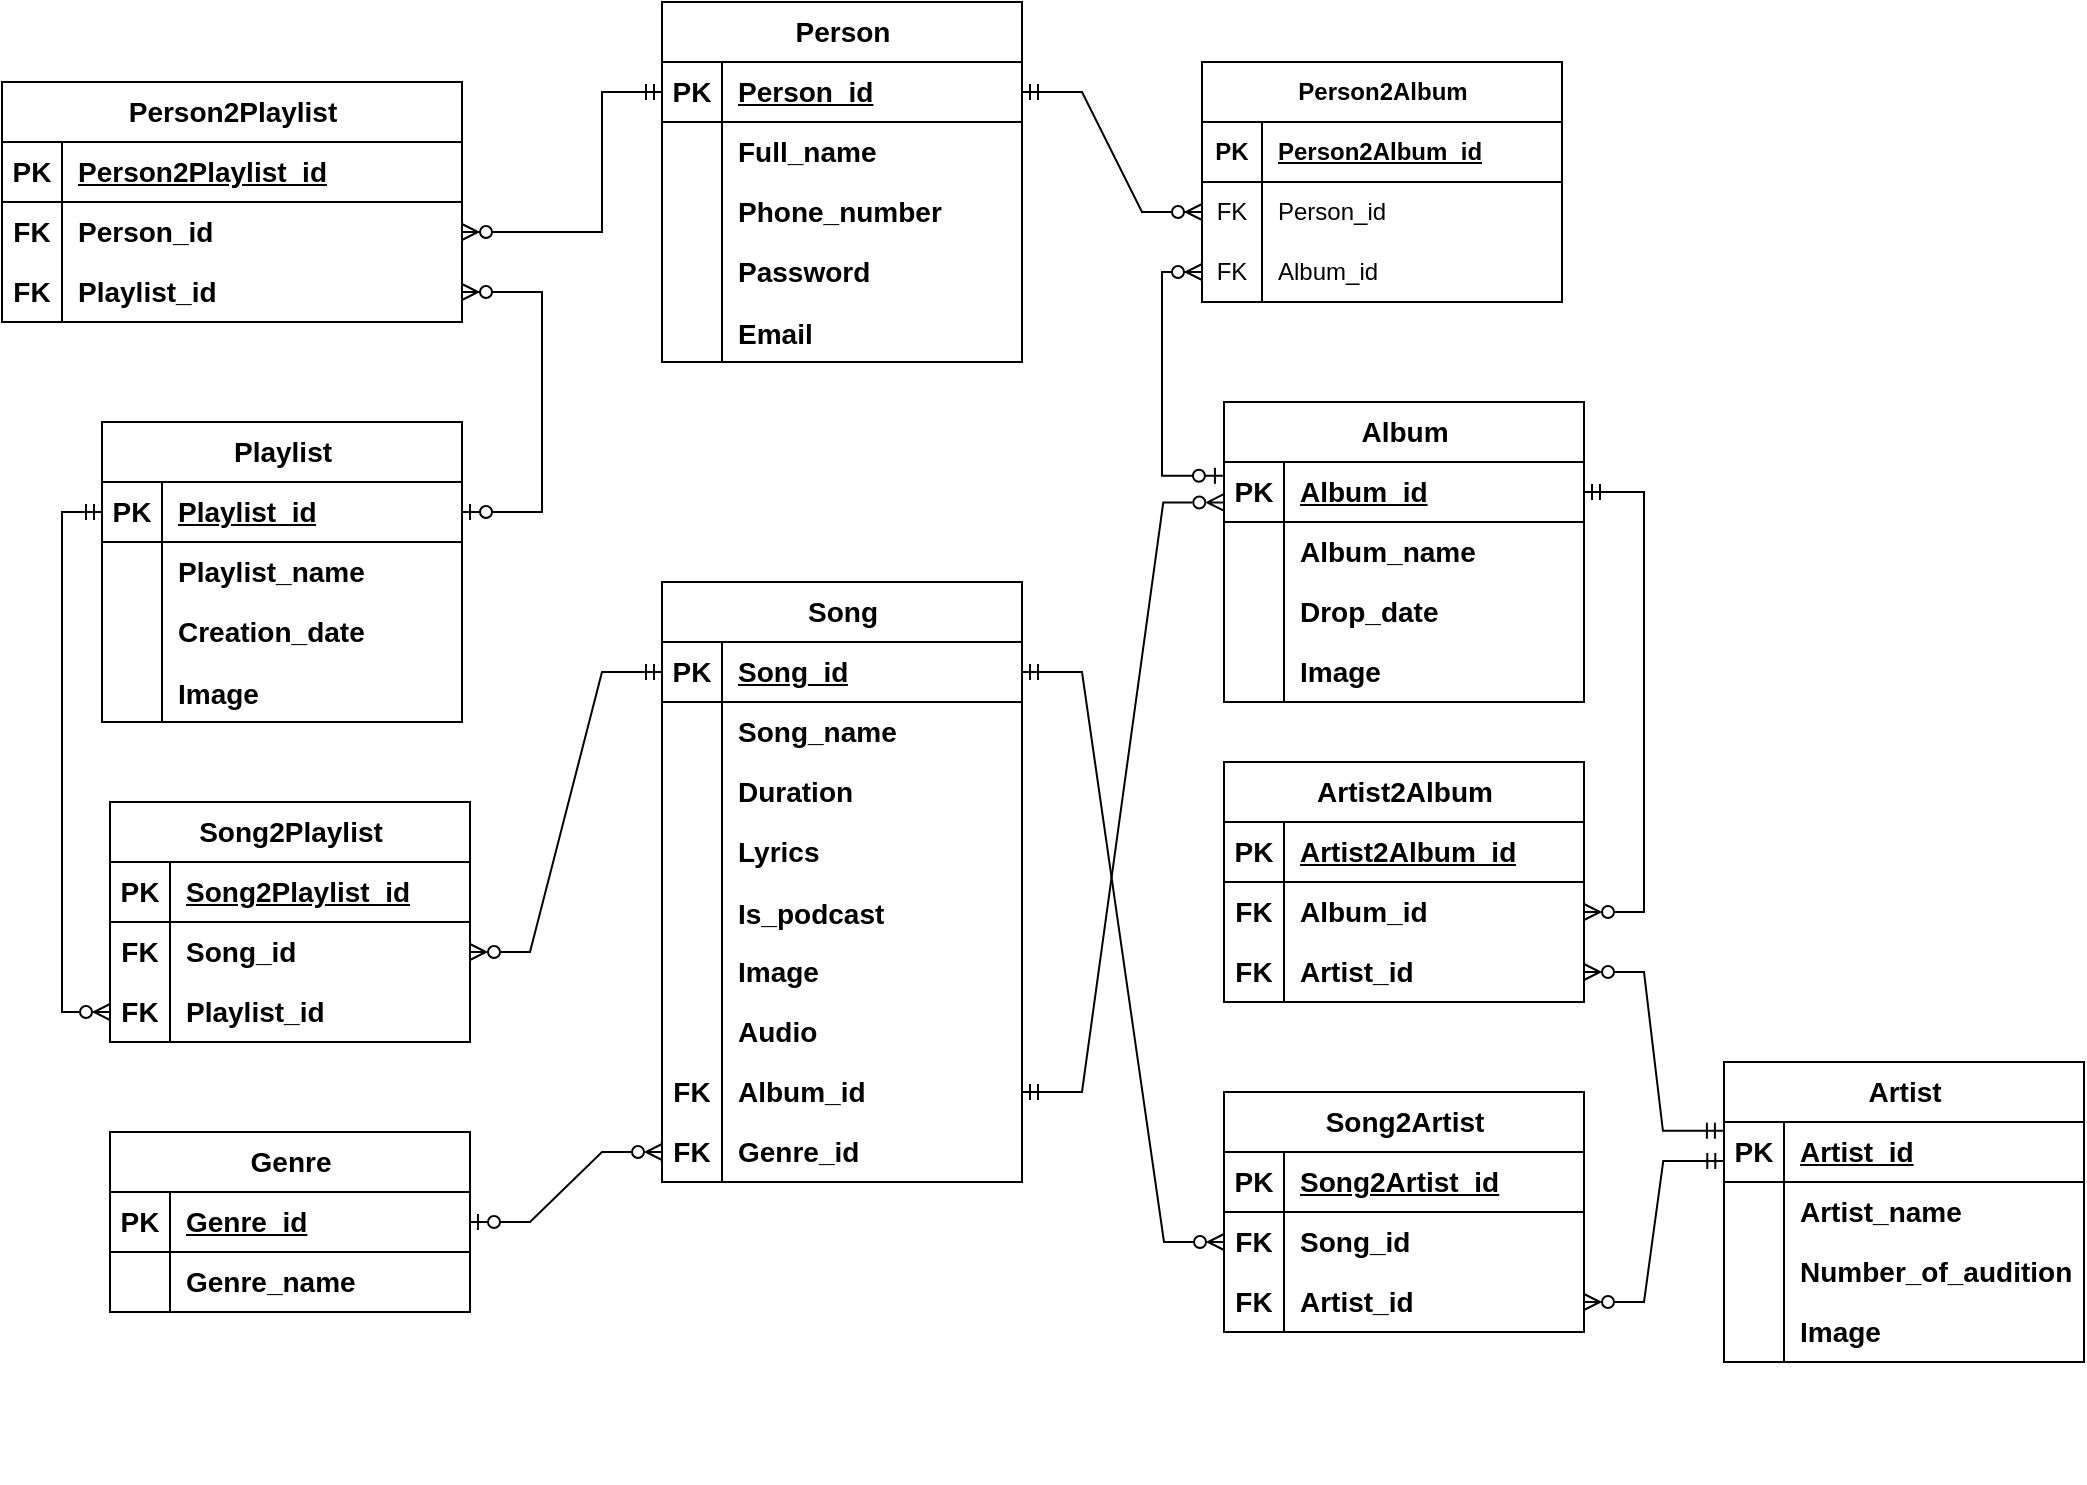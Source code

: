 <mxfile version="22.0.4" type="github">
  <diagram name="Страница — 1" id="e_KvT6w4chp6uprftYfi">
    <mxGraphModel dx="1500" dy="809" grid="1" gridSize="10" guides="1" tooltips="1" connect="1" arrows="1" fold="1" page="1" pageScale="1" pageWidth="827" pageHeight="1169" math="0" shadow="0">
      <root>
        <mxCell id="0" />
        <mxCell id="1" parent="0" />
        <mxCell id="Zy6IpuqPAL4m7B3yqwQK-1" value="Person" style="shape=table;startSize=30;container=1;collapsible=1;childLayout=tableLayout;fixedRows=1;rowLines=0;fontStyle=1;align=center;resizeLast=1;html=1;fontSize=14;" vertex="1" parent="1">
          <mxGeometry x="510" y="20" width="180" height="180" as="geometry" />
        </mxCell>
        <mxCell id="Zy6IpuqPAL4m7B3yqwQK-2" value="" style="shape=tableRow;horizontal=0;startSize=0;swimlaneHead=0;swimlaneBody=0;fillColor=none;collapsible=0;dropTarget=0;points=[[0,0.5],[1,0.5]];portConstraint=eastwest;top=0;left=0;right=0;bottom=1;fontStyle=1;fontSize=14;" vertex="1" parent="Zy6IpuqPAL4m7B3yqwQK-1">
          <mxGeometry y="30" width="180" height="30" as="geometry" />
        </mxCell>
        <mxCell id="Zy6IpuqPAL4m7B3yqwQK-3" value="PK" style="shape=partialRectangle;connectable=0;fillColor=none;top=0;left=0;bottom=0;right=0;fontStyle=1;overflow=hidden;whiteSpace=wrap;html=1;fontSize=14;" vertex="1" parent="Zy6IpuqPAL4m7B3yqwQK-2">
          <mxGeometry width="30" height="30" as="geometry">
            <mxRectangle width="30" height="30" as="alternateBounds" />
          </mxGeometry>
        </mxCell>
        <mxCell id="Zy6IpuqPAL4m7B3yqwQK-4" value="Person_id" style="shape=partialRectangle;connectable=0;fillColor=none;top=0;left=0;bottom=0;right=0;align=left;spacingLeft=6;fontStyle=5;overflow=hidden;whiteSpace=wrap;html=1;fontSize=14;" vertex="1" parent="Zy6IpuqPAL4m7B3yqwQK-2">
          <mxGeometry x="30" width="150" height="30" as="geometry">
            <mxRectangle width="150" height="30" as="alternateBounds" />
          </mxGeometry>
        </mxCell>
        <mxCell id="Zy6IpuqPAL4m7B3yqwQK-5" value="" style="shape=tableRow;horizontal=0;startSize=0;swimlaneHead=0;swimlaneBody=0;fillColor=none;collapsible=0;dropTarget=0;points=[[0,0.5],[1,0.5]];portConstraint=eastwest;top=0;left=0;right=0;bottom=0;fontStyle=1;fontSize=14;" vertex="1" parent="Zy6IpuqPAL4m7B3yqwQK-1">
          <mxGeometry y="60" width="180" height="30" as="geometry" />
        </mxCell>
        <mxCell id="Zy6IpuqPAL4m7B3yqwQK-6" value="" style="shape=partialRectangle;connectable=0;fillColor=none;top=0;left=0;bottom=0;right=0;editable=1;overflow=hidden;whiteSpace=wrap;html=1;fontStyle=1;fontSize=14;" vertex="1" parent="Zy6IpuqPAL4m7B3yqwQK-5">
          <mxGeometry width="30" height="30" as="geometry">
            <mxRectangle width="30" height="30" as="alternateBounds" />
          </mxGeometry>
        </mxCell>
        <mxCell id="Zy6IpuqPAL4m7B3yqwQK-7" value="Full_name" style="shape=partialRectangle;connectable=0;fillColor=none;top=0;left=0;bottom=0;right=0;align=left;spacingLeft=6;overflow=hidden;whiteSpace=wrap;html=1;fontStyle=1;fontSize=14;" vertex="1" parent="Zy6IpuqPAL4m7B3yqwQK-5">
          <mxGeometry x="30" width="150" height="30" as="geometry">
            <mxRectangle width="150" height="30" as="alternateBounds" />
          </mxGeometry>
        </mxCell>
        <mxCell id="Zy6IpuqPAL4m7B3yqwQK-8" value="" style="shape=tableRow;horizontal=0;startSize=0;swimlaneHead=0;swimlaneBody=0;fillColor=none;collapsible=0;dropTarget=0;points=[[0,0.5],[1,0.5]];portConstraint=eastwest;top=0;left=0;right=0;bottom=0;fontStyle=1;fontSize=14;" vertex="1" parent="Zy6IpuqPAL4m7B3yqwQK-1">
          <mxGeometry y="90" width="180" height="30" as="geometry" />
        </mxCell>
        <mxCell id="Zy6IpuqPAL4m7B3yqwQK-9" value="" style="shape=partialRectangle;connectable=0;fillColor=none;top=0;left=0;bottom=0;right=0;editable=1;overflow=hidden;whiteSpace=wrap;html=1;fontStyle=1;fontSize=14;" vertex="1" parent="Zy6IpuqPAL4m7B3yqwQK-8">
          <mxGeometry width="30" height="30" as="geometry">
            <mxRectangle width="30" height="30" as="alternateBounds" />
          </mxGeometry>
        </mxCell>
        <mxCell id="Zy6IpuqPAL4m7B3yqwQK-10" value="Phone_number" style="shape=partialRectangle;connectable=0;fillColor=none;top=0;left=0;bottom=0;right=0;align=left;spacingLeft=6;overflow=hidden;whiteSpace=wrap;html=1;fontStyle=1;fontSize=14;" vertex="1" parent="Zy6IpuqPAL4m7B3yqwQK-8">
          <mxGeometry x="30" width="150" height="30" as="geometry">
            <mxRectangle width="150" height="30" as="alternateBounds" />
          </mxGeometry>
        </mxCell>
        <mxCell id="Zy6IpuqPAL4m7B3yqwQK-11" value="" style="shape=tableRow;horizontal=0;startSize=0;swimlaneHead=0;swimlaneBody=0;fillColor=none;collapsible=0;dropTarget=0;points=[[0,0.5],[1,0.5]];portConstraint=eastwest;top=0;left=0;right=0;bottom=0;fontStyle=1;fontSize=14;" vertex="1" parent="Zy6IpuqPAL4m7B3yqwQK-1">
          <mxGeometry y="120" width="180" height="30" as="geometry" />
        </mxCell>
        <mxCell id="Zy6IpuqPAL4m7B3yqwQK-12" value="" style="shape=partialRectangle;connectable=0;fillColor=none;top=0;left=0;bottom=0;right=0;editable=1;overflow=hidden;whiteSpace=wrap;html=1;fontStyle=1;fontSize=14;" vertex="1" parent="Zy6IpuqPAL4m7B3yqwQK-11">
          <mxGeometry width="30" height="30" as="geometry">
            <mxRectangle width="30" height="30" as="alternateBounds" />
          </mxGeometry>
        </mxCell>
        <mxCell id="Zy6IpuqPAL4m7B3yqwQK-13" value="Password" style="shape=partialRectangle;connectable=0;fillColor=none;top=0;left=0;bottom=0;right=0;align=left;spacingLeft=6;overflow=hidden;whiteSpace=wrap;html=1;fontStyle=1;fontSize=14;" vertex="1" parent="Zy6IpuqPAL4m7B3yqwQK-11">
          <mxGeometry x="30" width="150" height="30" as="geometry">
            <mxRectangle width="150" height="30" as="alternateBounds" />
          </mxGeometry>
        </mxCell>
        <mxCell id="Zy6IpuqPAL4m7B3yqwQK-15" value="" style="shape=tableRow;horizontal=0;startSize=0;swimlaneHead=0;swimlaneBody=0;fillColor=none;collapsible=0;dropTarget=0;points=[[0,0.5],[1,0.5]];portConstraint=eastwest;top=0;left=0;right=0;bottom=0;fontStyle=1;fontSize=14;" vertex="1" parent="Zy6IpuqPAL4m7B3yqwQK-1">
          <mxGeometry y="150" width="180" height="30" as="geometry" />
        </mxCell>
        <mxCell id="Zy6IpuqPAL4m7B3yqwQK-16" value="" style="shape=partialRectangle;connectable=0;fillColor=none;top=0;left=0;bottom=0;right=0;editable=1;overflow=hidden;fontStyle=1;fontSize=14;" vertex="1" parent="Zy6IpuqPAL4m7B3yqwQK-15">
          <mxGeometry width="30" height="30" as="geometry">
            <mxRectangle width="30" height="30" as="alternateBounds" />
          </mxGeometry>
        </mxCell>
        <mxCell id="Zy6IpuqPAL4m7B3yqwQK-17" value="Email" style="shape=partialRectangle;connectable=0;fillColor=none;top=0;left=0;bottom=0;right=0;align=left;spacingLeft=6;overflow=hidden;fontStyle=1;fontSize=14;" vertex="1" parent="Zy6IpuqPAL4m7B3yqwQK-15">
          <mxGeometry x="30" width="150" height="30" as="geometry">
            <mxRectangle width="150" height="30" as="alternateBounds" />
          </mxGeometry>
        </mxCell>
        <mxCell id="Zy6IpuqPAL4m7B3yqwQK-47" value="Album" style="shape=table;startSize=30;container=1;collapsible=1;childLayout=tableLayout;fixedRows=1;rowLines=0;fontStyle=1;align=center;resizeLast=1;html=1;fontSize=14;" vertex="1" parent="1">
          <mxGeometry x="791" y="220" width="180" height="150" as="geometry" />
        </mxCell>
        <mxCell id="Zy6IpuqPAL4m7B3yqwQK-48" value="" style="shape=tableRow;horizontal=0;startSize=0;swimlaneHead=0;swimlaneBody=0;fillColor=none;collapsible=0;dropTarget=0;points=[[0,0.5],[1,0.5]];portConstraint=eastwest;top=0;left=0;right=0;bottom=1;fontStyle=1;fontSize=14;" vertex="1" parent="Zy6IpuqPAL4m7B3yqwQK-47">
          <mxGeometry y="30" width="180" height="30" as="geometry" />
        </mxCell>
        <mxCell id="Zy6IpuqPAL4m7B3yqwQK-49" value="PK" style="shape=partialRectangle;connectable=0;fillColor=none;top=0;left=0;bottom=0;right=0;fontStyle=1;overflow=hidden;whiteSpace=wrap;html=1;fontSize=14;" vertex="1" parent="Zy6IpuqPAL4m7B3yqwQK-48">
          <mxGeometry width="30" height="30" as="geometry">
            <mxRectangle width="30" height="30" as="alternateBounds" />
          </mxGeometry>
        </mxCell>
        <mxCell id="Zy6IpuqPAL4m7B3yqwQK-50" value="Album_id" style="shape=partialRectangle;connectable=0;fillColor=none;top=0;left=0;bottom=0;right=0;align=left;spacingLeft=6;fontStyle=5;overflow=hidden;whiteSpace=wrap;html=1;fontSize=14;" vertex="1" parent="Zy6IpuqPAL4m7B3yqwQK-48">
          <mxGeometry x="30" width="150" height="30" as="geometry">
            <mxRectangle width="150" height="30" as="alternateBounds" />
          </mxGeometry>
        </mxCell>
        <mxCell id="Zy6IpuqPAL4m7B3yqwQK-51" value="" style="shape=tableRow;horizontal=0;startSize=0;swimlaneHead=0;swimlaneBody=0;fillColor=none;collapsible=0;dropTarget=0;points=[[0,0.5],[1,0.5]];portConstraint=eastwest;top=0;left=0;right=0;bottom=0;fontStyle=1;fontSize=14;" vertex="1" parent="Zy6IpuqPAL4m7B3yqwQK-47">
          <mxGeometry y="60" width="180" height="30" as="geometry" />
        </mxCell>
        <mxCell id="Zy6IpuqPAL4m7B3yqwQK-52" value="" style="shape=partialRectangle;connectable=0;fillColor=none;top=0;left=0;bottom=0;right=0;editable=1;overflow=hidden;whiteSpace=wrap;html=1;fontStyle=1;fontSize=14;" vertex="1" parent="Zy6IpuqPAL4m7B3yqwQK-51">
          <mxGeometry width="30" height="30" as="geometry">
            <mxRectangle width="30" height="30" as="alternateBounds" />
          </mxGeometry>
        </mxCell>
        <mxCell id="Zy6IpuqPAL4m7B3yqwQK-53" value="Album_name" style="shape=partialRectangle;connectable=0;fillColor=none;top=0;left=0;bottom=0;right=0;align=left;spacingLeft=6;overflow=hidden;whiteSpace=wrap;html=1;fontStyle=1;fontSize=14;" vertex="1" parent="Zy6IpuqPAL4m7B3yqwQK-51">
          <mxGeometry x="30" width="150" height="30" as="geometry">
            <mxRectangle width="150" height="30" as="alternateBounds" />
          </mxGeometry>
        </mxCell>
        <mxCell id="Zy6IpuqPAL4m7B3yqwQK-54" value="" style="shape=tableRow;horizontal=0;startSize=0;swimlaneHead=0;swimlaneBody=0;fillColor=none;collapsible=0;dropTarget=0;points=[[0,0.5],[1,0.5]];portConstraint=eastwest;top=0;left=0;right=0;bottom=0;fontStyle=1;fontSize=14;" vertex="1" parent="Zy6IpuqPAL4m7B3yqwQK-47">
          <mxGeometry y="90" width="180" height="30" as="geometry" />
        </mxCell>
        <mxCell id="Zy6IpuqPAL4m7B3yqwQK-55" value="" style="shape=partialRectangle;connectable=0;fillColor=none;top=0;left=0;bottom=0;right=0;editable=1;overflow=hidden;whiteSpace=wrap;html=1;fontStyle=1;fontSize=14;" vertex="1" parent="Zy6IpuqPAL4m7B3yqwQK-54">
          <mxGeometry width="30" height="30" as="geometry">
            <mxRectangle width="30" height="30" as="alternateBounds" />
          </mxGeometry>
        </mxCell>
        <mxCell id="Zy6IpuqPAL4m7B3yqwQK-56" value="Drop_date" style="shape=partialRectangle;connectable=0;fillColor=none;top=0;left=0;bottom=0;right=0;align=left;spacingLeft=6;overflow=hidden;whiteSpace=wrap;html=1;fontStyle=1;fontSize=14;" vertex="1" parent="Zy6IpuqPAL4m7B3yqwQK-54">
          <mxGeometry x="30" width="150" height="30" as="geometry">
            <mxRectangle width="150" height="30" as="alternateBounds" />
          </mxGeometry>
        </mxCell>
        <mxCell id="Zy6IpuqPAL4m7B3yqwQK-196" value="" style="shape=tableRow;horizontal=0;startSize=0;swimlaneHead=0;swimlaneBody=0;fillColor=none;collapsible=0;dropTarget=0;points=[[0,0.5],[1,0.5]];portConstraint=eastwest;top=0;left=0;right=0;bottom=0;fontStyle=1;fontSize=14;" vertex="1" parent="Zy6IpuqPAL4m7B3yqwQK-47">
          <mxGeometry y="120" width="180" height="30" as="geometry" />
        </mxCell>
        <mxCell id="Zy6IpuqPAL4m7B3yqwQK-197" value="" style="shape=partialRectangle;connectable=0;fillColor=none;top=0;left=0;bottom=0;right=0;fontStyle=1;overflow=hidden;whiteSpace=wrap;html=1;fontSize=14;" vertex="1" parent="Zy6IpuqPAL4m7B3yqwQK-196">
          <mxGeometry width="30" height="30" as="geometry">
            <mxRectangle width="30" height="30" as="alternateBounds" />
          </mxGeometry>
        </mxCell>
        <mxCell id="Zy6IpuqPAL4m7B3yqwQK-198" value="Image" style="shape=partialRectangle;connectable=0;fillColor=none;top=0;left=0;bottom=0;right=0;align=left;spacingLeft=6;fontStyle=1;overflow=hidden;whiteSpace=wrap;html=1;fontSize=14;" vertex="1" parent="Zy6IpuqPAL4m7B3yqwQK-196">
          <mxGeometry x="30" width="150" height="30" as="geometry">
            <mxRectangle width="150" height="30" as="alternateBounds" />
          </mxGeometry>
        </mxCell>
        <mxCell id="Zy6IpuqPAL4m7B3yqwQK-68" value="Playlist" style="shape=table;startSize=30;container=1;collapsible=1;childLayout=tableLayout;fixedRows=1;rowLines=0;fontStyle=1;align=center;resizeLast=1;html=1;fontSize=14;" vertex="1" parent="1">
          <mxGeometry x="230" y="230" width="180" height="150" as="geometry" />
        </mxCell>
        <mxCell id="Zy6IpuqPAL4m7B3yqwQK-69" value="" style="shape=tableRow;horizontal=0;startSize=0;swimlaneHead=0;swimlaneBody=0;fillColor=none;collapsible=0;dropTarget=0;points=[[0,0.5],[1,0.5]];portConstraint=eastwest;top=0;left=0;right=0;bottom=1;fontStyle=1;fontSize=14;" vertex="1" parent="Zy6IpuqPAL4m7B3yqwQK-68">
          <mxGeometry y="30" width="180" height="30" as="geometry" />
        </mxCell>
        <mxCell id="Zy6IpuqPAL4m7B3yqwQK-70" value="PK" style="shape=partialRectangle;connectable=0;fillColor=none;top=0;left=0;bottom=0;right=0;fontStyle=1;overflow=hidden;whiteSpace=wrap;html=1;fontSize=14;" vertex="1" parent="Zy6IpuqPAL4m7B3yqwQK-69">
          <mxGeometry width="30" height="30" as="geometry">
            <mxRectangle width="30" height="30" as="alternateBounds" />
          </mxGeometry>
        </mxCell>
        <mxCell id="Zy6IpuqPAL4m7B3yqwQK-71" value="Playlist_id" style="shape=partialRectangle;connectable=0;fillColor=none;top=0;left=0;bottom=0;right=0;align=left;spacingLeft=6;fontStyle=5;overflow=hidden;whiteSpace=wrap;html=1;fontSize=14;" vertex="1" parent="Zy6IpuqPAL4m7B3yqwQK-69">
          <mxGeometry x="30" width="150" height="30" as="geometry">
            <mxRectangle width="150" height="30" as="alternateBounds" />
          </mxGeometry>
        </mxCell>
        <mxCell id="Zy6IpuqPAL4m7B3yqwQK-72" value="" style="shape=tableRow;horizontal=0;startSize=0;swimlaneHead=0;swimlaneBody=0;fillColor=none;collapsible=0;dropTarget=0;points=[[0,0.5],[1,0.5]];portConstraint=eastwest;top=0;left=0;right=0;bottom=0;fontStyle=1;fontSize=14;" vertex="1" parent="Zy6IpuqPAL4m7B3yqwQK-68">
          <mxGeometry y="60" width="180" height="30" as="geometry" />
        </mxCell>
        <mxCell id="Zy6IpuqPAL4m7B3yqwQK-73" value="" style="shape=partialRectangle;connectable=0;fillColor=none;top=0;left=0;bottom=0;right=0;editable=1;overflow=hidden;whiteSpace=wrap;html=1;fontStyle=1;fontSize=14;" vertex="1" parent="Zy6IpuqPAL4m7B3yqwQK-72">
          <mxGeometry width="30" height="30" as="geometry">
            <mxRectangle width="30" height="30" as="alternateBounds" />
          </mxGeometry>
        </mxCell>
        <mxCell id="Zy6IpuqPAL4m7B3yqwQK-74" value="Playlist_name" style="shape=partialRectangle;connectable=0;fillColor=none;top=0;left=0;bottom=0;right=0;align=left;spacingLeft=6;overflow=hidden;whiteSpace=wrap;html=1;fontStyle=1;fontSize=14;" vertex="1" parent="Zy6IpuqPAL4m7B3yqwQK-72">
          <mxGeometry x="30" width="150" height="30" as="geometry">
            <mxRectangle width="150" height="30" as="alternateBounds" />
          </mxGeometry>
        </mxCell>
        <mxCell id="Zy6IpuqPAL4m7B3yqwQK-75" value="" style="shape=tableRow;horizontal=0;startSize=0;swimlaneHead=0;swimlaneBody=0;fillColor=none;collapsible=0;dropTarget=0;points=[[0,0.5],[1,0.5]];portConstraint=eastwest;top=0;left=0;right=0;bottom=0;fontStyle=1;fontSize=14;" vertex="1" parent="Zy6IpuqPAL4m7B3yqwQK-68">
          <mxGeometry y="90" width="180" height="30" as="geometry" />
        </mxCell>
        <mxCell id="Zy6IpuqPAL4m7B3yqwQK-76" value="" style="shape=partialRectangle;connectable=0;fillColor=none;top=0;left=0;bottom=0;right=0;editable=1;overflow=hidden;whiteSpace=wrap;html=1;fontStyle=1;fontSize=14;" vertex="1" parent="Zy6IpuqPAL4m7B3yqwQK-75">
          <mxGeometry width="30" height="30" as="geometry">
            <mxRectangle width="30" height="30" as="alternateBounds" />
          </mxGeometry>
        </mxCell>
        <mxCell id="Zy6IpuqPAL4m7B3yqwQK-77" value="Creation_date" style="shape=partialRectangle;connectable=0;fillColor=none;top=0;left=0;bottom=0;right=0;align=left;spacingLeft=6;overflow=hidden;whiteSpace=wrap;html=1;fontStyle=1;fontSize=14;" vertex="1" parent="Zy6IpuqPAL4m7B3yqwQK-75">
          <mxGeometry x="30" width="150" height="30" as="geometry">
            <mxRectangle width="150" height="30" as="alternateBounds" />
          </mxGeometry>
        </mxCell>
        <mxCell id="Zy6IpuqPAL4m7B3yqwQK-247" value="" style="shape=tableRow;horizontal=0;startSize=0;swimlaneHead=0;swimlaneBody=0;fillColor=none;collapsible=0;dropTarget=0;points=[[0,0.5],[1,0.5]];portConstraint=eastwest;top=0;left=0;right=0;bottom=0;fontStyle=1;fontSize=14;" vertex="1" parent="Zy6IpuqPAL4m7B3yqwQK-68">
          <mxGeometry y="120" width="180" height="30" as="geometry" />
        </mxCell>
        <mxCell id="Zy6IpuqPAL4m7B3yqwQK-248" value="" style="shape=partialRectangle;connectable=0;fillColor=none;top=0;left=0;bottom=0;right=0;editable=1;overflow=hidden;fontStyle=1;fontSize=14;" vertex="1" parent="Zy6IpuqPAL4m7B3yqwQK-247">
          <mxGeometry width="30" height="30" as="geometry">
            <mxRectangle width="30" height="30" as="alternateBounds" />
          </mxGeometry>
        </mxCell>
        <mxCell id="Zy6IpuqPAL4m7B3yqwQK-249" value="Image" style="shape=partialRectangle;connectable=0;fillColor=none;top=0;left=0;bottom=0;right=0;align=left;spacingLeft=6;overflow=hidden;fontStyle=1;fontSize=14;" vertex="1" parent="Zy6IpuqPAL4m7B3yqwQK-247">
          <mxGeometry x="30" width="150" height="30" as="geometry">
            <mxRectangle width="150" height="30" as="alternateBounds" />
          </mxGeometry>
        </mxCell>
        <mxCell id="Zy6IpuqPAL4m7B3yqwQK-85" value="Genre" style="shape=table;startSize=30;container=1;collapsible=1;childLayout=tableLayout;fixedRows=1;rowLines=0;fontStyle=1;align=center;resizeLast=1;html=1;fontSize=14;" vertex="1" parent="1">
          <mxGeometry x="234" y="585" width="180" height="90" as="geometry" />
        </mxCell>
        <mxCell id="Zy6IpuqPAL4m7B3yqwQK-86" value="" style="shape=tableRow;horizontal=0;startSize=0;swimlaneHead=0;swimlaneBody=0;fillColor=none;collapsible=0;dropTarget=0;points=[[0,0.5],[1,0.5]];portConstraint=eastwest;top=0;left=0;right=0;bottom=1;fontStyle=1;fontSize=14;" vertex="1" parent="Zy6IpuqPAL4m7B3yqwQK-85">
          <mxGeometry y="30" width="180" height="30" as="geometry" />
        </mxCell>
        <mxCell id="Zy6IpuqPAL4m7B3yqwQK-87" value="PK" style="shape=partialRectangle;connectable=0;fillColor=none;top=0;left=0;bottom=0;right=0;fontStyle=1;overflow=hidden;whiteSpace=wrap;html=1;fontSize=14;" vertex="1" parent="Zy6IpuqPAL4m7B3yqwQK-86">
          <mxGeometry width="30" height="30" as="geometry">
            <mxRectangle width="30" height="30" as="alternateBounds" />
          </mxGeometry>
        </mxCell>
        <mxCell id="Zy6IpuqPAL4m7B3yqwQK-88" value="Genre_id" style="shape=partialRectangle;connectable=0;fillColor=none;top=0;left=0;bottom=0;right=0;align=left;spacingLeft=6;fontStyle=5;overflow=hidden;whiteSpace=wrap;html=1;fontSize=14;" vertex="1" parent="Zy6IpuqPAL4m7B3yqwQK-86">
          <mxGeometry x="30" width="150" height="30" as="geometry">
            <mxRectangle width="150" height="30" as="alternateBounds" />
          </mxGeometry>
        </mxCell>
        <mxCell id="Zy6IpuqPAL4m7B3yqwQK-89" value="" style="shape=tableRow;horizontal=0;startSize=0;swimlaneHead=0;swimlaneBody=0;fillColor=none;collapsible=0;dropTarget=0;points=[[0,0.5],[1,0.5]];portConstraint=eastwest;top=0;left=0;right=0;bottom=0;fontStyle=1;fontSize=14;" vertex="1" parent="Zy6IpuqPAL4m7B3yqwQK-85">
          <mxGeometry y="60" width="180" height="30" as="geometry" />
        </mxCell>
        <mxCell id="Zy6IpuqPAL4m7B3yqwQK-90" value="" style="shape=partialRectangle;connectable=0;fillColor=none;top=0;left=0;bottom=0;right=0;editable=1;overflow=hidden;whiteSpace=wrap;html=1;fontStyle=1;fontSize=14;" vertex="1" parent="Zy6IpuqPAL4m7B3yqwQK-89">
          <mxGeometry width="30" height="30" as="geometry">
            <mxRectangle width="30" height="30" as="alternateBounds" />
          </mxGeometry>
        </mxCell>
        <mxCell id="Zy6IpuqPAL4m7B3yqwQK-91" value="Genre_name" style="shape=partialRectangle;connectable=0;fillColor=none;top=0;left=0;bottom=0;right=0;align=left;spacingLeft=6;overflow=hidden;whiteSpace=wrap;html=1;fontStyle=1;fontSize=14;" vertex="1" parent="Zy6IpuqPAL4m7B3yqwQK-89">
          <mxGeometry x="30" width="150" height="30" as="geometry">
            <mxRectangle width="150" height="30" as="alternateBounds" />
          </mxGeometry>
        </mxCell>
        <mxCell id="Zy6IpuqPAL4m7B3yqwQK-98" value="Artist" style="shape=table;startSize=30;container=1;collapsible=1;childLayout=tableLayout;fixedRows=1;rowLines=0;fontStyle=1;align=center;resizeLast=1;html=1;fontSize=14;" vertex="1" parent="1">
          <mxGeometry x="1041" y="550" width="180" height="150" as="geometry">
            <mxRectangle x="610" y="530" width="70" height="30" as="alternateBounds" />
          </mxGeometry>
        </mxCell>
        <mxCell id="Zy6IpuqPAL4m7B3yqwQK-99" value="" style="shape=tableRow;horizontal=0;startSize=0;swimlaneHead=0;swimlaneBody=0;fillColor=none;collapsible=0;dropTarget=0;points=[[0,0.5],[1,0.5]];portConstraint=eastwest;top=0;left=0;right=0;bottom=1;fontStyle=1;fontSize=14;" vertex="1" parent="Zy6IpuqPAL4m7B3yqwQK-98">
          <mxGeometry y="30" width="180" height="30" as="geometry" />
        </mxCell>
        <mxCell id="Zy6IpuqPAL4m7B3yqwQK-100" value="PK" style="shape=partialRectangle;connectable=0;fillColor=none;top=0;left=0;bottom=0;right=0;fontStyle=1;overflow=hidden;whiteSpace=wrap;html=1;fontSize=14;" vertex="1" parent="Zy6IpuqPAL4m7B3yqwQK-99">
          <mxGeometry width="30" height="30" as="geometry">
            <mxRectangle width="30" height="30" as="alternateBounds" />
          </mxGeometry>
        </mxCell>
        <mxCell id="Zy6IpuqPAL4m7B3yqwQK-101" value="Artist_id" style="shape=partialRectangle;connectable=0;fillColor=none;top=0;left=0;bottom=0;right=0;align=left;spacingLeft=6;fontStyle=5;overflow=hidden;whiteSpace=wrap;html=1;fontSize=14;" vertex="1" parent="Zy6IpuqPAL4m7B3yqwQK-99">
          <mxGeometry x="30" width="150" height="30" as="geometry">
            <mxRectangle width="150" height="30" as="alternateBounds" />
          </mxGeometry>
        </mxCell>
        <mxCell id="Zy6IpuqPAL4m7B3yqwQK-102" value="" style="shape=tableRow;horizontal=0;startSize=0;swimlaneHead=0;swimlaneBody=0;fillColor=none;collapsible=0;dropTarget=0;points=[[0,0.5],[1,0.5]];portConstraint=eastwest;top=0;left=0;right=0;bottom=0;fontStyle=1;fontSize=14;" vertex="1" parent="Zy6IpuqPAL4m7B3yqwQK-98">
          <mxGeometry y="60" width="180" height="30" as="geometry" />
        </mxCell>
        <mxCell id="Zy6IpuqPAL4m7B3yqwQK-103" value="" style="shape=partialRectangle;connectable=0;fillColor=none;top=0;left=0;bottom=0;right=0;editable=1;overflow=hidden;whiteSpace=wrap;html=1;fontStyle=1;fontSize=14;" vertex="1" parent="Zy6IpuqPAL4m7B3yqwQK-102">
          <mxGeometry width="30" height="30" as="geometry">
            <mxRectangle width="30" height="30" as="alternateBounds" />
          </mxGeometry>
        </mxCell>
        <mxCell id="Zy6IpuqPAL4m7B3yqwQK-104" value="Artist_name" style="shape=partialRectangle;connectable=0;fillColor=none;top=0;left=0;bottom=0;right=0;align=left;spacingLeft=6;overflow=hidden;whiteSpace=wrap;html=1;fontStyle=1;fontSize=14;" vertex="1" parent="Zy6IpuqPAL4m7B3yqwQK-102">
          <mxGeometry x="30" width="150" height="30" as="geometry">
            <mxRectangle width="150" height="30" as="alternateBounds" />
          </mxGeometry>
        </mxCell>
        <mxCell id="Zy6IpuqPAL4m7B3yqwQK-108" value="" style="shape=tableRow;horizontal=0;startSize=0;swimlaneHead=0;swimlaneBody=0;fillColor=none;collapsible=0;dropTarget=0;points=[[0,0.5],[1,0.5]];portConstraint=eastwest;top=0;left=0;right=0;bottom=0;fontStyle=1;fontSize=14;" vertex="1" parent="Zy6IpuqPAL4m7B3yqwQK-98">
          <mxGeometry y="90" width="180" height="30" as="geometry" />
        </mxCell>
        <mxCell id="Zy6IpuqPAL4m7B3yqwQK-109" value="" style="shape=partialRectangle;connectable=0;fillColor=none;top=0;left=0;bottom=0;right=0;editable=1;overflow=hidden;whiteSpace=wrap;html=1;fontStyle=1;fontSize=14;" vertex="1" parent="Zy6IpuqPAL4m7B3yqwQK-108">
          <mxGeometry width="30" height="30" as="geometry">
            <mxRectangle width="30" height="30" as="alternateBounds" />
          </mxGeometry>
        </mxCell>
        <mxCell id="Zy6IpuqPAL4m7B3yqwQK-110" value="Number_of_audition" style="shape=partialRectangle;connectable=0;fillColor=none;top=0;left=0;bottom=0;right=0;align=left;spacingLeft=6;overflow=hidden;whiteSpace=wrap;html=1;fontStyle=1;fontSize=14;" vertex="1" parent="Zy6IpuqPAL4m7B3yqwQK-108">
          <mxGeometry x="30" width="150" height="30" as="geometry">
            <mxRectangle width="150" height="30" as="alternateBounds" />
          </mxGeometry>
        </mxCell>
        <mxCell id="Zy6IpuqPAL4m7B3yqwQK-160" value="" style="shape=tableRow;horizontal=0;startSize=0;swimlaneHead=0;swimlaneBody=0;fillColor=none;collapsible=0;dropTarget=0;points=[[0,0.5],[1,0.5]];portConstraint=eastwest;top=0;left=0;right=0;bottom=0;fontStyle=1;fontSize=14;" vertex="1" parent="Zy6IpuqPAL4m7B3yqwQK-98">
          <mxGeometry y="120" width="180" height="30" as="geometry" />
        </mxCell>
        <mxCell id="Zy6IpuqPAL4m7B3yqwQK-161" value="" style="shape=partialRectangle;connectable=0;fillColor=none;top=0;left=0;bottom=0;right=0;fontStyle=1;overflow=hidden;whiteSpace=wrap;html=1;fontSize=14;" vertex="1" parent="Zy6IpuqPAL4m7B3yqwQK-160">
          <mxGeometry width="30" height="30" as="geometry">
            <mxRectangle width="30" height="30" as="alternateBounds" />
          </mxGeometry>
        </mxCell>
        <mxCell id="Zy6IpuqPAL4m7B3yqwQK-162" value="Image" style="shape=partialRectangle;connectable=0;fillColor=none;top=0;left=0;bottom=0;right=0;align=left;spacingLeft=6;fontStyle=1;overflow=hidden;whiteSpace=wrap;html=1;fontSize=14;" vertex="1" parent="Zy6IpuqPAL4m7B3yqwQK-160">
          <mxGeometry x="30" width="150" height="30" as="geometry">
            <mxRectangle width="150" height="30" as="alternateBounds" />
          </mxGeometry>
        </mxCell>
        <mxCell id="Zy6IpuqPAL4m7B3yqwQK-131" value="Song2Playlist" style="shape=table;startSize=30;container=1;collapsible=1;childLayout=tableLayout;fixedRows=1;rowLines=0;fontStyle=1;align=center;resizeLast=1;html=1;fontSize=14;" vertex="1" parent="1">
          <mxGeometry x="234" y="420" width="180" height="120" as="geometry" />
        </mxCell>
        <mxCell id="Zy6IpuqPAL4m7B3yqwQK-132" value="" style="shape=tableRow;horizontal=0;startSize=0;swimlaneHead=0;swimlaneBody=0;fillColor=none;collapsible=0;dropTarget=0;points=[[0,0.5],[1,0.5]];portConstraint=eastwest;top=0;left=0;right=0;bottom=1;fontStyle=1;fontSize=14;" vertex="1" parent="Zy6IpuqPAL4m7B3yqwQK-131">
          <mxGeometry y="30" width="180" height="30" as="geometry" />
        </mxCell>
        <mxCell id="Zy6IpuqPAL4m7B3yqwQK-133" value="PK" style="shape=partialRectangle;connectable=0;fillColor=none;top=0;left=0;bottom=0;right=0;fontStyle=1;overflow=hidden;whiteSpace=wrap;html=1;fontSize=14;" vertex="1" parent="Zy6IpuqPAL4m7B3yqwQK-132">
          <mxGeometry width="30" height="30" as="geometry">
            <mxRectangle width="30" height="30" as="alternateBounds" />
          </mxGeometry>
        </mxCell>
        <mxCell id="Zy6IpuqPAL4m7B3yqwQK-134" value="Song2Playlist_id" style="shape=partialRectangle;connectable=0;fillColor=none;top=0;left=0;bottom=0;right=0;align=left;spacingLeft=6;fontStyle=5;overflow=hidden;whiteSpace=wrap;html=1;fontSize=14;" vertex="1" parent="Zy6IpuqPAL4m7B3yqwQK-132">
          <mxGeometry x="30" width="150" height="30" as="geometry">
            <mxRectangle width="150" height="30" as="alternateBounds" />
          </mxGeometry>
        </mxCell>
        <mxCell id="Zy6IpuqPAL4m7B3yqwQK-177" value="" style="shape=tableRow;horizontal=0;startSize=0;swimlaneHead=0;swimlaneBody=0;fillColor=none;collapsible=0;dropTarget=0;points=[[0,0.5],[1,0.5]];portConstraint=eastwest;top=0;left=0;right=0;bottom=0;fontStyle=1;fontSize=14;" vertex="1" parent="Zy6IpuqPAL4m7B3yqwQK-131">
          <mxGeometry y="60" width="180" height="30" as="geometry" />
        </mxCell>
        <mxCell id="Zy6IpuqPAL4m7B3yqwQK-178" value="FK" style="shape=partialRectangle;connectable=0;fillColor=none;top=0;left=0;bottom=0;right=0;fontStyle=1;overflow=hidden;whiteSpace=wrap;html=1;fontSize=14;" vertex="1" parent="Zy6IpuqPAL4m7B3yqwQK-177">
          <mxGeometry width="30" height="30" as="geometry">
            <mxRectangle width="30" height="30" as="alternateBounds" />
          </mxGeometry>
        </mxCell>
        <mxCell id="Zy6IpuqPAL4m7B3yqwQK-179" value="Song_id" style="shape=partialRectangle;connectable=0;fillColor=none;top=0;left=0;bottom=0;right=0;align=left;spacingLeft=6;fontStyle=1;overflow=hidden;whiteSpace=wrap;html=1;fontSize=14;" vertex="1" parent="Zy6IpuqPAL4m7B3yqwQK-177">
          <mxGeometry x="30" width="150" height="30" as="geometry">
            <mxRectangle width="150" height="30" as="alternateBounds" />
          </mxGeometry>
        </mxCell>
        <mxCell id="Zy6IpuqPAL4m7B3yqwQK-181" value="" style="shape=tableRow;horizontal=0;startSize=0;swimlaneHead=0;swimlaneBody=0;fillColor=none;collapsible=0;dropTarget=0;points=[[0,0.5],[1,0.5]];portConstraint=eastwest;top=0;left=0;right=0;bottom=0;fontStyle=1;fontSize=14;" vertex="1" parent="Zy6IpuqPAL4m7B3yqwQK-131">
          <mxGeometry y="90" width="180" height="30" as="geometry" />
        </mxCell>
        <mxCell id="Zy6IpuqPAL4m7B3yqwQK-182" value="FK" style="shape=partialRectangle;connectable=0;fillColor=none;top=0;left=0;bottom=0;right=0;fontStyle=1;overflow=hidden;whiteSpace=wrap;html=1;fontSize=14;" vertex="1" parent="Zy6IpuqPAL4m7B3yqwQK-181">
          <mxGeometry width="30" height="30" as="geometry">
            <mxRectangle width="30" height="30" as="alternateBounds" />
          </mxGeometry>
        </mxCell>
        <mxCell id="Zy6IpuqPAL4m7B3yqwQK-183" value="Playlist_id" style="shape=partialRectangle;connectable=0;fillColor=none;top=0;left=0;bottom=0;right=0;align=left;spacingLeft=6;fontStyle=1;overflow=hidden;whiteSpace=wrap;html=1;fontSize=14;" vertex="1" parent="Zy6IpuqPAL4m7B3yqwQK-181">
          <mxGeometry x="30" width="150" height="30" as="geometry">
            <mxRectangle width="150" height="30" as="alternateBounds" />
          </mxGeometry>
        </mxCell>
        <mxCell id="Zy6IpuqPAL4m7B3yqwQK-184" value="Song2Artist" style="shape=table;startSize=30;container=1;collapsible=1;childLayout=tableLayout;fixedRows=1;rowLines=0;fontStyle=1;align=center;resizeLast=1;html=1;fontSize=14;" vertex="1" parent="1">
          <mxGeometry x="791" y="565" width="180" height="120" as="geometry" />
        </mxCell>
        <mxCell id="Zy6IpuqPAL4m7B3yqwQK-185" value="" style="shape=tableRow;horizontal=0;startSize=0;swimlaneHead=0;swimlaneBody=0;fillColor=none;collapsible=0;dropTarget=0;points=[[0,0.5],[1,0.5]];portConstraint=eastwest;top=0;left=0;right=0;bottom=1;fontStyle=1;fontSize=14;" vertex="1" parent="Zy6IpuqPAL4m7B3yqwQK-184">
          <mxGeometry y="30" width="180" height="30" as="geometry" />
        </mxCell>
        <mxCell id="Zy6IpuqPAL4m7B3yqwQK-186" value="PK" style="shape=partialRectangle;connectable=0;fillColor=none;top=0;left=0;bottom=0;right=0;fontStyle=1;overflow=hidden;whiteSpace=wrap;html=1;fontSize=14;" vertex="1" parent="Zy6IpuqPAL4m7B3yqwQK-185">
          <mxGeometry width="30" height="30" as="geometry">
            <mxRectangle width="30" height="30" as="alternateBounds" />
          </mxGeometry>
        </mxCell>
        <mxCell id="Zy6IpuqPAL4m7B3yqwQK-187" value="Song2Artist_id" style="shape=partialRectangle;connectable=0;fillColor=none;top=0;left=0;bottom=0;right=0;align=left;spacingLeft=6;fontStyle=5;overflow=hidden;whiteSpace=wrap;html=1;fontSize=14;" vertex="1" parent="Zy6IpuqPAL4m7B3yqwQK-185">
          <mxGeometry x="30" width="150" height="30" as="geometry">
            <mxRectangle width="150" height="30" as="alternateBounds" />
          </mxGeometry>
        </mxCell>
        <mxCell id="Zy6IpuqPAL4m7B3yqwQK-188" value="" style="shape=tableRow;horizontal=0;startSize=0;swimlaneHead=0;swimlaneBody=0;fillColor=none;collapsible=0;dropTarget=0;points=[[0,0.5],[1,0.5]];portConstraint=eastwest;top=0;left=0;right=0;bottom=0;fontStyle=1;fontSize=14;" vertex="1" parent="Zy6IpuqPAL4m7B3yqwQK-184">
          <mxGeometry y="60" width="180" height="30" as="geometry" />
        </mxCell>
        <mxCell id="Zy6IpuqPAL4m7B3yqwQK-189" value="FK" style="shape=partialRectangle;connectable=0;fillColor=none;top=0;left=0;bottom=0;right=0;fontStyle=1;overflow=hidden;whiteSpace=wrap;html=1;fontSize=14;" vertex="1" parent="Zy6IpuqPAL4m7B3yqwQK-188">
          <mxGeometry width="30" height="30" as="geometry">
            <mxRectangle width="30" height="30" as="alternateBounds" />
          </mxGeometry>
        </mxCell>
        <mxCell id="Zy6IpuqPAL4m7B3yqwQK-190" value="Song_id" style="shape=partialRectangle;connectable=0;fillColor=none;top=0;left=0;bottom=0;right=0;align=left;spacingLeft=6;fontStyle=1;overflow=hidden;whiteSpace=wrap;html=1;fontSize=14;" vertex="1" parent="Zy6IpuqPAL4m7B3yqwQK-188">
          <mxGeometry x="30" width="150" height="30" as="geometry">
            <mxRectangle width="150" height="30" as="alternateBounds" />
          </mxGeometry>
        </mxCell>
        <mxCell id="Zy6IpuqPAL4m7B3yqwQK-191" value="" style="shape=tableRow;horizontal=0;startSize=0;swimlaneHead=0;swimlaneBody=0;fillColor=none;collapsible=0;dropTarget=0;points=[[0,0.5],[1,0.5]];portConstraint=eastwest;top=0;left=0;right=0;bottom=0;fontStyle=1;fontSize=14;" vertex="1" parent="Zy6IpuqPAL4m7B3yqwQK-184">
          <mxGeometry y="90" width="180" height="30" as="geometry" />
        </mxCell>
        <mxCell id="Zy6IpuqPAL4m7B3yqwQK-192" value="FK" style="shape=partialRectangle;connectable=0;fillColor=none;top=0;left=0;bottom=0;right=0;fontStyle=1;overflow=hidden;whiteSpace=wrap;html=1;fontSize=14;" vertex="1" parent="Zy6IpuqPAL4m7B3yqwQK-191">
          <mxGeometry width="30" height="30" as="geometry">
            <mxRectangle width="30" height="30" as="alternateBounds" />
          </mxGeometry>
        </mxCell>
        <mxCell id="Zy6IpuqPAL4m7B3yqwQK-193" value="Artist_id" style="shape=partialRectangle;connectable=0;fillColor=none;top=0;left=0;bottom=0;right=0;align=left;spacingLeft=6;fontStyle=1;overflow=hidden;whiteSpace=wrap;html=1;fontSize=14;" vertex="1" parent="Zy6IpuqPAL4m7B3yqwQK-191">
          <mxGeometry x="30" width="150" height="30" as="geometry">
            <mxRectangle width="150" height="30" as="alternateBounds" />
          </mxGeometry>
        </mxCell>
        <mxCell id="Zy6IpuqPAL4m7B3yqwQK-18" value="Song" style="shape=table;startSize=30;container=1;collapsible=1;childLayout=tableLayout;fixedRows=1;rowLines=0;fontStyle=1;align=center;resizeLast=1;html=1;fontSize=14;" vertex="1" parent="1">
          <mxGeometry x="510" y="310" width="180" height="300" as="geometry" />
        </mxCell>
        <mxCell id="Zy6IpuqPAL4m7B3yqwQK-19" value="" style="shape=tableRow;horizontal=0;startSize=0;swimlaneHead=0;swimlaneBody=0;fillColor=none;collapsible=0;dropTarget=0;points=[[0,0.5],[1,0.5]];portConstraint=eastwest;top=0;left=0;right=0;bottom=1;fontStyle=1;fontSize=14;" vertex="1" parent="Zy6IpuqPAL4m7B3yqwQK-18">
          <mxGeometry y="30" width="180" height="30" as="geometry" />
        </mxCell>
        <mxCell id="Zy6IpuqPAL4m7B3yqwQK-20" value="PK" style="shape=partialRectangle;connectable=0;fillColor=none;top=0;left=0;bottom=0;right=0;fontStyle=1;overflow=hidden;whiteSpace=wrap;html=1;fontSize=14;" vertex="1" parent="Zy6IpuqPAL4m7B3yqwQK-19">
          <mxGeometry width="30" height="30" as="geometry">
            <mxRectangle width="30" height="30" as="alternateBounds" />
          </mxGeometry>
        </mxCell>
        <mxCell id="Zy6IpuqPAL4m7B3yqwQK-21" value="Song_id" style="shape=partialRectangle;connectable=0;fillColor=none;top=0;left=0;bottom=0;right=0;align=left;spacingLeft=6;fontStyle=5;overflow=hidden;whiteSpace=wrap;html=1;fontSize=14;" vertex="1" parent="Zy6IpuqPAL4m7B3yqwQK-19">
          <mxGeometry x="30" width="150" height="30" as="geometry">
            <mxRectangle width="150" height="30" as="alternateBounds" />
          </mxGeometry>
        </mxCell>
        <mxCell id="Zy6IpuqPAL4m7B3yqwQK-22" value="" style="shape=tableRow;horizontal=0;startSize=0;swimlaneHead=0;swimlaneBody=0;fillColor=none;collapsible=0;dropTarget=0;points=[[0,0.5],[1,0.5]];portConstraint=eastwest;top=0;left=0;right=0;bottom=0;fontStyle=1;fontSize=14;" vertex="1" parent="Zy6IpuqPAL4m7B3yqwQK-18">
          <mxGeometry y="60" width="180" height="30" as="geometry" />
        </mxCell>
        <mxCell id="Zy6IpuqPAL4m7B3yqwQK-23" value="" style="shape=partialRectangle;connectable=0;fillColor=none;top=0;left=0;bottom=0;right=0;editable=1;overflow=hidden;whiteSpace=wrap;html=1;fontStyle=1;fontSize=14;" vertex="1" parent="Zy6IpuqPAL4m7B3yqwQK-22">
          <mxGeometry width="30" height="30" as="geometry">
            <mxRectangle width="30" height="30" as="alternateBounds" />
          </mxGeometry>
        </mxCell>
        <mxCell id="Zy6IpuqPAL4m7B3yqwQK-24" value="Song_name&lt;span style=&quot;white-space: pre; font-size: 14px;&quot;&gt;&#x9;&lt;/span&gt;" style="shape=partialRectangle;connectable=0;fillColor=none;top=0;left=0;bottom=0;right=0;align=left;spacingLeft=6;overflow=hidden;whiteSpace=wrap;html=1;fontStyle=1;fontSize=14;" vertex="1" parent="Zy6IpuqPAL4m7B3yqwQK-22">
          <mxGeometry x="30" width="150" height="30" as="geometry">
            <mxRectangle width="150" height="30" as="alternateBounds" />
          </mxGeometry>
        </mxCell>
        <mxCell id="Zy6IpuqPAL4m7B3yqwQK-25" value="" style="shape=tableRow;horizontal=0;startSize=0;swimlaneHead=0;swimlaneBody=0;fillColor=none;collapsible=0;dropTarget=0;points=[[0,0.5],[1,0.5]];portConstraint=eastwest;top=0;left=0;right=0;bottom=0;fontStyle=1;fontSize=14;" vertex="1" parent="Zy6IpuqPAL4m7B3yqwQK-18">
          <mxGeometry y="90" width="180" height="30" as="geometry" />
        </mxCell>
        <mxCell id="Zy6IpuqPAL4m7B3yqwQK-26" value="" style="shape=partialRectangle;connectable=0;fillColor=none;top=0;left=0;bottom=0;right=0;editable=1;overflow=hidden;whiteSpace=wrap;html=1;fontStyle=1;fontSize=14;" vertex="1" parent="Zy6IpuqPAL4m7B3yqwQK-25">
          <mxGeometry width="30" height="30" as="geometry">
            <mxRectangle width="30" height="30" as="alternateBounds" />
          </mxGeometry>
        </mxCell>
        <mxCell id="Zy6IpuqPAL4m7B3yqwQK-27" value="Duration" style="shape=partialRectangle;connectable=0;fillColor=none;top=0;left=0;bottom=0;right=0;align=left;spacingLeft=6;overflow=hidden;whiteSpace=wrap;html=1;fontStyle=1;fontSize=14;" vertex="1" parent="Zy6IpuqPAL4m7B3yqwQK-25">
          <mxGeometry x="30" width="150" height="30" as="geometry">
            <mxRectangle width="150" height="30" as="alternateBounds" />
          </mxGeometry>
        </mxCell>
        <mxCell id="Zy6IpuqPAL4m7B3yqwQK-28" value="" style="shape=tableRow;horizontal=0;startSize=0;swimlaneHead=0;swimlaneBody=0;fillColor=none;collapsible=0;dropTarget=0;points=[[0,0.5],[1,0.5]];portConstraint=eastwest;top=0;left=0;right=0;bottom=0;fontStyle=1;fontSize=14;" vertex="1" parent="Zy6IpuqPAL4m7B3yqwQK-18">
          <mxGeometry y="120" width="180" height="30" as="geometry" />
        </mxCell>
        <mxCell id="Zy6IpuqPAL4m7B3yqwQK-29" value="" style="shape=partialRectangle;connectable=0;fillColor=none;top=0;left=0;bottom=0;right=0;editable=1;overflow=hidden;whiteSpace=wrap;html=1;fontStyle=1;fontSize=14;" vertex="1" parent="Zy6IpuqPAL4m7B3yqwQK-28">
          <mxGeometry width="30" height="30" as="geometry">
            <mxRectangle width="30" height="30" as="alternateBounds" />
          </mxGeometry>
        </mxCell>
        <mxCell id="Zy6IpuqPAL4m7B3yqwQK-30" value="Lyrics" style="shape=partialRectangle;connectable=0;fillColor=none;top=0;left=0;bottom=0;right=0;align=left;spacingLeft=6;overflow=hidden;whiteSpace=wrap;html=1;fontStyle=1;fontSize=14;" vertex="1" parent="Zy6IpuqPAL4m7B3yqwQK-28">
          <mxGeometry x="30" width="150" height="30" as="geometry">
            <mxRectangle width="150" height="30" as="alternateBounds" />
          </mxGeometry>
        </mxCell>
        <mxCell id="Zy6IpuqPAL4m7B3yqwQK-32" value="" style="shape=tableRow;horizontal=0;startSize=0;swimlaneHead=0;swimlaneBody=0;fillColor=none;collapsible=0;dropTarget=0;points=[[0,0.5],[1,0.5]];portConstraint=eastwest;top=0;left=0;right=0;bottom=0;fontStyle=1;fontSize=14;" vertex="1" parent="Zy6IpuqPAL4m7B3yqwQK-18">
          <mxGeometry y="150" width="180" height="30" as="geometry" />
        </mxCell>
        <mxCell id="Zy6IpuqPAL4m7B3yqwQK-33" value="" style="shape=partialRectangle;connectable=0;fillColor=none;top=0;left=0;bottom=0;right=0;editable=1;overflow=hidden;fontStyle=1;fontSize=14;" vertex="1" parent="Zy6IpuqPAL4m7B3yqwQK-32">
          <mxGeometry width="30" height="30" as="geometry">
            <mxRectangle width="30" height="30" as="alternateBounds" />
          </mxGeometry>
        </mxCell>
        <mxCell id="Zy6IpuqPAL4m7B3yqwQK-34" value="Is_podcast" style="shape=partialRectangle;connectable=0;fillColor=none;top=0;left=0;bottom=0;right=0;align=left;spacingLeft=6;overflow=hidden;fontStyle=1;fontSize=14;" vertex="1" parent="Zy6IpuqPAL4m7B3yqwQK-32">
          <mxGeometry x="30" width="150" height="30" as="geometry">
            <mxRectangle width="150" height="30" as="alternateBounds" />
          </mxGeometry>
        </mxCell>
        <mxCell id="Zy6IpuqPAL4m7B3yqwQK-44" value="" style="shape=tableRow;horizontal=0;startSize=0;swimlaneHead=0;swimlaneBody=0;fillColor=none;collapsible=0;dropTarget=0;points=[[0,0.5],[1,0.5]];portConstraint=eastwest;top=0;left=0;right=0;bottom=0;fontStyle=1;fontSize=14;" vertex="1" parent="Zy6IpuqPAL4m7B3yqwQK-18">
          <mxGeometry y="180" width="180" height="30" as="geometry" />
        </mxCell>
        <mxCell id="Zy6IpuqPAL4m7B3yqwQK-45" value="" style="shape=partialRectangle;connectable=0;fillColor=none;top=0;left=0;bottom=0;right=0;fontStyle=1;overflow=hidden;whiteSpace=wrap;html=1;fontSize=14;" vertex="1" parent="Zy6IpuqPAL4m7B3yqwQK-44">
          <mxGeometry width="30" height="30" as="geometry">
            <mxRectangle width="30" height="30" as="alternateBounds" />
          </mxGeometry>
        </mxCell>
        <mxCell id="Zy6IpuqPAL4m7B3yqwQK-46" value="Image" style="shape=partialRectangle;connectable=0;fillColor=none;top=0;left=0;bottom=0;right=0;align=left;spacingLeft=6;fontStyle=1;overflow=hidden;whiteSpace=wrap;html=1;fontSize=14;" vertex="1" parent="Zy6IpuqPAL4m7B3yqwQK-44">
          <mxGeometry x="30" width="150" height="30" as="geometry">
            <mxRectangle width="150" height="30" as="alternateBounds" />
          </mxGeometry>
        </mxCell>
        <mxCell id="Zy6IpuqPAL4m7B3yqwQK-36" value="" style="shape=tableRow;horizontal=0;startSize=0;swimlaneHead=0;swimlaneBody=0;fillColor=none;collapsible=0;dropTarget=0;points=[[0,0.5],[1,0.5]];portConstraint=eastwest;top=0;left=0;right=0;bottom=0;fontStyle=1;fontSize=14;" vertex="1" parent="Zy6IpuqPAL4m7B3yqwQK-18">
          <mxGeometry y="210" width="180" height="30" as="geometry" />
        </mxCell>
        <mxCell id="Zy6IpuqPAL4m7B3yqwQK-37" value="" style="shape=partialRectangle;connectable=0;fillColor=none;top=0;left=0;bottom=0;right=0;fontStyle=1;overflow=hidden;whiteSpace=wrap;html=1;fontSize=14;" vertex="1" parent="Zy6IpuqPAL4m7B3yqwQK-36">
          <mxGeometry width="30" height="30" as="geometry">
            <mxRectangle width="30" height="30" as="alternateBounds" />
          </mxGeometry>
        </mxCell>
        <mxCell id="Zy6IpuqPAL4m7B3yqwQK-38" value="Audio" style="shape=partialRectangle;connectable=0;fillColor=none;top=0;left=0;bottom=0;right=0;align=left;spacingLeft=6;fontStyle=1;overflow=hidden;whiteSpace=wrap;html=1;fontSize=14;" vertex="1" parent="Zy6IpuqPAL4m7B3yqwQK-36">
          <mxGeometry x="30" width="150" height="30" as="geometry">
            <mxRectangle width="150" height="30" as="alternateBounds" />
          </mxGeometry>
        </mxCell>
        <mxCell id="Zy6IpuqPAL4m7B3yqwQK-238" value="" style="shape=tableRow;horizontal=0;startSize=0;swimlaneHead=0;swimlaneBody=0;fillColor=none;collapsible=0;dropTarget=0;points=[[0,0.5],[1,0.5]];portConstraint=eastwest;top=0;left=0;right=0;bottom=0;fontStyle=1;fontSize=14;" vertex="1" parent="Zy6IpuqPAL4m7B3yqwQK-18">
          <mxGeometry y="240" width="180" height="30" as="geometry" />
        </mxCell>
        <mxCell id="Zy6IpuqPAL4m7B3yqwQK-239" value="FK" style="shape=partialRectangle;connectable=0;fillColor=none;top=0;left=0;bottom=0;right=0;fontStyle=1;overflow=hidden;whiteSpace=wrap;html=1;fontSize=14;" vertex="1" parent="Zy6IpuqPAL4m7B3yqwQK-238">
          <mxGeometry width="30" height="30" as="geometry">
            <mxRectangle width="30" height="30" as="alternateBounds" />
          </mxGeometry>
        </mxCell>
        <mxCell id="Zy6IpuqPAL4m7B3yqwQK-240" value="Album_id" style="shape=partialRectangle;connectable=0;fillColor=none;top=0;left=0;bottom=0;right=0;align=left;spacingLeft=6;fontStyle=1;overflow=hidden;whiteSpace=wrap;html=1;fontSize=14;" vertex="1" parent="Zy6IpuqPAL4m7B3yqwQK-238">
          <mxGeometry x="30" width="150" height="30" as="geometry">
            <mxRectangle width="150" height="30" as="alternateBounds" />
          </mxGeometry>
        </mxCell>
        <mxCell id="Zy6IpuqPAL4m7B3yqwQK-243" value="" style="shape=tableRow;horizontal=0;startSize=0;swimlaneHead=0;swimlaneBody=0;fillColor=none;collapsible=0;dropTarget=0;points=[[0,0.5],[1,0.5]];portConstraint=eastwest;top=0;left=0;right=0;bottom=0;fontStyle=1;fontSize=14;" vertex="1" parent="Zy6IpuqPAL4m7B3yqwQK-18">
          <mxGeometry y="270" width="180" height="30" as="geometry" />
        </mxCell>
        <mxCell id="Zy6IpuqPAL4m7B3yqwQK-244" value="FK" style="shape=partialRectangle;connectable=0;fillColor=none;top=0;left=0;bottom=0;right=0;fontStyle=1;overflow=hidden;whiteSpace=wrap;html=1;fontSize=14;" vertex="1" parent="Zy6IpuqPAL4m7B3yqwQK-243">
          <mxGeometry width="30" height="30" as="geometry">
            <mxRectangle width="30" height="30" as="alternateBounds" />
          </mxGeometry>
        </mxCell>
        <mxCell id="Zy6IpuqPAL4m7B3yqwQK-245" value="Genre_id" style="shape=partialRectangle;connectable=0;fillColor=none;top=0;left=0;bottom=0;right=0;align=left;spacingLeft=6;fontStyle=1;overflow=hidden;whiteSpace=wrap;html=1;fontSize=14;" vertex="1" parent="Zy6IpuqPAL4m7B3yqwQK-243">
          <mxGeometry x="30" width="150" height="30" as="geometry">
            <mxRectangle width="150" height="30" as="alternateBounds" />
          </mxGeometry>
        </mxCell>
        <mxCell id="Zy6IpuqPAL4m7B3yqwQK-118" value="Person2Playlist" style="shape=table;startSize=30;container=1;collapsible=1;childLayout=tableLayout;fixedRows=1;rowLines=0;fontStyle=1;align=center;resizeLast=1;html=1;fontSize=14;" vertex="1" parent="1">
          <mxGeometry x="180" y="60" width="230" height="120" as="geometry" />
        </mxCell>
        <mxCell id="Zy6IpuqPAL4m7B3yqwQK-119" value="" style="shape=tableRow;horizontal=0;startSize=0;swimlaneHead=0;swimlaneBody=0;fillColor=none;collapsible=0;dropTarget=0;points=[[0,0.5],[1,0.5]];portConstraint=eastwest;top=0;left=0;right=0;bottom=1;fontStyle=1;fontSize=14;" vertex="1" parent="Zy6IpuqPAL4m7B3yqwQK-118">
          <mxGeometry y="30" width="230" height="30" as="geometry" />
        </mxCell>
        <mxCell id="Zy6IpuqPAL4m7B3yqwQK-120" value="PK" style="shape=partialRectangle;connectable=0;fillColor=none;top=0;left=0;bottom=0;right=0;fontStyle=1;overflow=hidden;whiteSpace=wrap;html=1;fontSize=14;" vertex="1" parent="Zy6IpuqPAL4m7B3yqwQK-119">
          <mxGeometry width="30" height="30" as="geometry">
            <mxRectangle width="30" height="30" as="alternateBounds" />
          </mxGeometry>
        </mxCell>
        <mxCell id="Zy6IpuqPAL4m7B3yqwQK-121" value="Person2Playlist_id" style="shape=partialRectangle;connectable=0;fillColor=none;top=0;left=0;bottom=0;right=0;align=left;spacingLeft=6;fontStyle=5;overflow=hidden;whiteSpace=wrap;html=1;fontSize=14;" vertex="1" parent="Zy6IpuqPAL4m7B3yqwQK-119">
          <mxGeometry x="30" width="200" height="30" as="geometry">
            <mxRectangle width="200" height="30" as="alternateBounds" />
          </mxGeometry>
        </mxCell>
        <mxCell id="Zy6IpuqPAL4m7B3yqwQK-165" value="" style="shape=tableRow;horizontal=0;startSize=0;swimlaneHead=0;swimlaneBody=0;fillColor=none;collapsible=0;dropTarget=0;points=[[0,0.5],[1,0.5]];portConstraint=eastwest;top=0;left=0;right=0;bottom=0;fontStyle=1;fontSize=14;" vertex="1" parent="Zy6IpuqPAL4m7B3yqwQK-118">
          <mxGeometry y="60" width="230" height="30" as="geometry" />
        </mxCell>
        <mxCell id="Zy6IpuqPAL4m7B3yqwQK-166" value="FK" style="shape=partialRectangle;connectable=0;fillColor=none;top=0;left=0;bottom=0;right=0;fontStyle=1;overflow=hidden;whiteSpace=wrap;html=1;fontSize=14;" vertex="1" parent="Zy6IpuqPAL4m7B3yqwQK-165">
          <mxGeometry width="30" height="30" as="geometry">
            <mxRectangle width="30" height="30" as="alternateBounds" />
          </mxGeometry>
        </mxCell>
        <mxCell id="Zy6IpuqPAL4m7B3yqwQK-167" value="Person_id" style="shape=partialRectangle;connectable=0;fillColor=none;top=0;left=0;bottom=0;right=0;align=left;spacingLeft=6;fontStyle=1;overflow=hidden;whiteSpace=wrap;html=1;fontSize=14;" vertex="1" parent="Zy6IpuqPAL4m7B3yqwQK-165">
          <mxGeometry x="30" width="200" height="30" as="geometry">
            <mxRectangle width="200" height="30" as="alternateBounds" />
          </mxGeometry>
        </mxCell>
        <mxCell id="Zy6IpuqPAL4m7B3yqwQK-169" value="" style="shape=tableRow;horizontal=0;startSize=0;swimlaneHead=0;swimlaneBody=0;fillColor=none;collapsible=0;dropTarget=0;points=[[0,0.5],[1,0.5]];portConstraint=eastwest;top=0;left=0;right=0;bottom=0;fontStyle=1;fontSize=14;" vertex="1" parent="Zy6IpuqPAL4m7B3yqwQK-118">
          <mxGeometry y="90" width="230" height="30" as="geometry" />
        </mxCell>
        <mxCell id="Zy6IpuqPAL4m7B3yqwQK-170" value="FK" style="shape=partialRectangle;connectable=0;fillColor=none;top=0;left=0;bottom=0;right=0;fontStyle=1;overflow=hidden;whiteSpace=wrap;html=1;fontSize=14;" vertex="1" parent="Zy6IpuqPAL4m7B3yqwQK-169">
          <mxGeometry width="30" height="30" as="geometry">
            <mxRectangle width="30" height="30" as="alternateBounds" />
          </mxGeometry>
        </mxCell>
        <mxCell id="Zy6IpuqPAL4m7B3yqwQK-171" value="Playlist_id" style="shape=partialRectangle;connectable=0;fillColor=none;top=0;left=0;bottom=0;right=0;align=left;spacingLeft=6;fontStyle=1;overflow=hidden;whiteSpace=wrap;html=1;fontSize=14;" vertex="1" parent="Zy6IpuqPAL4m7B3yqwQK-169">
          <mxGeometry x="30" width="200" height="30" as="geometry">
            <mxRectangle width="200" height="30" as="alternateBounds" />
          </mxGeometry>
        </mxCell>
        <mxCell id="Zy6IpuqPAL4m7B3yqwQK-200" value="" style="edgeStyle=orthogonalEdgeStyle;fontSize=14;html=1;endArrow=ERzeroToMany;startArrow=ERmandOne;rounded=0;entryX=1;entryY=0.5;entryDx=0;entryDy=0;jumpStyle=none;exitX=0;exitY=0.5;exitDx=0;exitDy=0;fontStyle=1" edge="1" parent="1" source="Zy6IpuqPAL4m7B3yqwQK-2" target="Zy6IpuqPAL4m7B3yqwQK-165">
          <mxGeometry width="100" height="100" relative="1" as="geometry">
            <mxPoint x="400" y="80" as="sourcePoint" />
            <mxPoint x="460" y="140" as="targetPoint" />
            <Array as="points">
              <mxPoint x="480" y="65" />
              <mxPoint x="480" y="135" />
            </Array>
          </mxGeometry>
        </mxCell>
        <mxCell id="Zy6IpuqPAL4m7B3yqwQK-201" value="" style="edgeStyle=elbowEdgeStyle;fontSize=14;html=1;endArrow=ERzeroToMany;startArrow=ERzeroToOne;rounded=0;exitX=1;exitY=0.5;exitDx=0;exitDy=0;entryX=1;entryY=0.5;entryDx=0;entryDy=0;fontStyle=1" edge="1" parent="1" source="Zy6IpuqPAL4m7B3yqwQK-69" target="Zy6IpuqPAL4m7B3yqwQK-169">
          <mxGeometry width="100" height="100" relative="1" as="geometry">
            <mxPoint x="550" y="320" as="sourcePoint" />
            <mxPoint x="650" y="220" as="targetPoint" />
            <Array as="points">
              <mxPoint x="450" y="230" />
            </Array>
          </mxGeometry>
        </mxCell>
        <mxCell id="Zy6IpuqPAL4m7B3yqwQK-202" value="" style="edgeStyle=elbowEdgeStyle;fontSize=14;html=1;endArrow=ERzeroToMany;startArrow=ERzeroToOne;rounded=0;exitX=-0.003;exitY=0.23;exitDx=0;exitDy=0;entryX=0;entryY=0.5;entryDx=0;entryDy=0;exitPerimeter=0;fontStyle=1" edge="1" parent="1" source="Zy6IpuqPAL4m7B3yqwQK-48" target="Zy6IpuqPAL4m7B3yqwQK-268">
          <mxGeometry width="100" height="100" relative="1" as="geometry">
            <mxPoint x="660" y="220" as="sourcePoint" />
            <mxPoint x="730" y="395" as="targetPoint" />
            <Array as="points">
              <mxPoint x="760" y="230" />
            </Array>
          </mxGeometry>
        </mxCell>
        <mxCell id="Zy6IpuqPAL4m7B3yqwQK-206" value="Artist2Album" style="shape=table;startSize=30;container=1;collapsible=1;childLayout=tableLayout;fixedRows=1;rowLines=0;fontStyle=1;align=center;resizeLast=1;html=1;fontSize=14;" vertex="1" parent="1">
          <mxGeometry x="791" y="400" width="180" height="120" as="geometry" />
        </mxCell>
        <mxCell id="Zy6IpuqPAL4m7B3yqwQK-207" value="" style="shape=tableRow;horizontal=0;startSize=0;swimlaneHead=0;swimlaneBody=0;fillColor=none;collapsible=0;dropTarget=0;points=[[0,0.5],[1,0.5]];portConstraint=eastwest;top=0;left=0;right=0;bottom=1;fontStyle=1;fontSize=14;" vertex="1" parent="Zy6IpuqPAL4m7B3yqwQK-206">
          <mxGeometry y="30" width="180" height="30" as="geometry" />
        </mxCell>
        <mxCell id="Zy6IpuqPAL4m7B3yqwQK-208" value="PK" style="shape=partialRectangle;connectable=0;fillColor=none;top=0;left=0;bottom=0;right=0;fontStyle=1;overflow=hidden;whiteSpace=wrap;html=1;fontSize=14;" vertex="1" parent="Zy6IpuqPAL4m7B3yqwQK-207">
          <mxGeometry width="30" height="30" as="geometry">
            <mxRectangle width="30" height="30" as="alternateBounds" />
          </mxGeometry>
        </mxCell>
        <mxCell id="Zy6IpuqPAL4m7B3yqwQK-209" value="Artist2Album_id" style="shape=partialRectangle;connectable=0;fillColor=none;top=0;left=0;bottom=0;right=0;align=left;spacingLeft=6;fontStyle=5;overflow=hidden;whiteSpace=wrap;html=1;fontSize=14;" vertex="1" parent="Zy6IpuqPAL4m7B3yqwQK-207">
          <mxGeometry x="30" width="150" height="30" as="geometry">
            <mxRectangle width="150" height="30" as="alternateBounds" />
          </mxGeometry>
        </mxCell>
        <mxCell id="Zy6IpuqPAL4m7B3yqwQK-210" value="" style="shape=tableRow;horizontal=0;startSize=0;swimlaneHead=0;swimlaneBody=0;fillColor=none;collapsible=0;dropTarget=0;points=[[0,0.5],[1,0.5]];portConstraint=eastwest;top=0;left=0;right=0;bottom=0;fontStyle=1;fontSize=14;" vertex="1" parent="Zy6IpuqPAL4m7B3yqwQK-206">
          <mxGeometry y="60" width="180" height="30" as="geometry" />
        </mxCell>
        <mxCell id="Zy6IpuqPAL4m7B3yqwQK-211" value="FK" style="shape=partialRectangle;connectable=0;fillColor=none;top=0;left=0;bottom=0;right=0;fontStyle=1;overflow=hidden;whiteSpace=wrap;html=1;fontSize=14;" vertex="1" parent="Zy6IpuqPAL4m7B3yqwQK-210">
          <mxGeometry width="30" height="30" as="geometry">
            <mxRectangle width="30" height="30" as="alternateBounds" />
          </mxGeometry>
        </mxCell>
        <mxCell id="Zy6IpuqPAL4m7B3yqwQK-212" value="Album_id" style="shape=partialRectangle;connectable=0;fillColor=none;top=0;left=0;bottom=0;right=0;align=left;spacingLeft=6;fontStyle=1;overflow=hidden;whiteSpace=wrap;html=1;fontSize=14;" vertex="1" parent="Zy6IpuqPAL4m7B3yqwQK-210">
          <mxGeometry x="30" width="150" height="30" as="geometry">
            <mxRectangle width="150" height="30" as="alternateBounds" />
          </mxGeometry>
        </mxCell>
        <mxCell id="Zy6IpuqPAL4m7B3yqwQK-213" value="" style="shape=tableRow;horizontal=0;startSize=0;swimlaneHead=0;swimlaneBody=0;fillColor=none;collapsible=0;dropTarget=0;points=[[0,0.5],[1,0.5]];portConstraint=eastwest;top=0;left=0;right=0;bottom=0;fontStyle=1;fontSize=14;" vertex="1" parent="Zy6IpuqPAL4m7B3yqwQK-206">
          <mxGeometry y="90" width="180" height="30" as="geometry" />
        </mxCell>
        <mxCell id="Zy6IpuqPAL4m7B3yqwQK-214" value="FK" style="shape=partialRectangle;connectable=0;fillColor=none;top=0;left=0;bottom=0;right=0;fontStyle=1;overflow=hidden;whiteSpace=wrap;html=1;fontSize=14;" vertex="1" parent="Zy6IpuqPAL4m7B3yqwQK-213">
          <mxGeometry width="30" height="30" as="geometry">
            <mxRectangle width="30" height="30" as="alternateBounds" />
          </mxGeometry>
        </mxCell>
        <mxCell id="Zy6IpuqPAL4m7B3yqwQK-215" value="Artist_id" style="shape=partialRectangle;connectable=0;fillColor=none;top=0;left=0;bottom=0;right=0;align=left;spacingLeft=6;fontStyle=1;overflow=hidden;whiteSpace=wrap;html=1;fontSize=14;" vertex="1" parent="Zy6IpuqPAL4m7B3yqwQK-213">
          <mxGeometry x="30" width="150" height="30" as="geometry">
            <mxRectangle width="150" height="30" as="alternateBounds" />
          </mxGeometry>
        </mxCell>
        <mxCell id="Zy6IpuqPAL4m7B3yqwQK-217" value="" style="edgeStyle=entityRelationEdgeStyle;fontSize=14;html=1;endArrow=ERmandOne;startArrow=ERzeroToMany;rounded=0;entryX=-0.003;entryY=0.146;entryDx=0;entryDy=0;endFill=0;exitX=1;exitY=0.5;exitDx=0;exitDy=0;entryPerimeter=0;fontStyle=1;startFill=0;" edge="1" parent="1" source="Zy6IpuqPAL4m7B3yqwQK-213" target="Zy6IpuqPAL4m7B3yqwQK-99">
          <mxGeometry width="100" height="100" relative="1" as="geometry">
            <mxPoint x="971" y="575" as="sourcePoint" />
            <mxPoint x="1021" y="450" as="targetPoint" />
          </mxGeometry>
        </mxCell>
        <mxCell id="Zy6IpuqPAL4m7B3yqwQK-218" value="" style="edgeStyle=entityRelationEdgeStyle;fontSize=14;html=1;endArrow=ERmandOne;startArrow=ERzeroToMany;rounded=0;entryX=1;entryY=0.5;entryDx=0;entryDy=0;endFill=0;exitX=1;exitY=0.5;exitDx=0;exitDy=0;fontStyle=1;startFill=0;" edge="1" parent="1" source="Zy6IpuqPAL4m7B3yqwQK-210" target="Zy6IpuqPAL4m7B3yqwQK-48">
          <mxGeometry width="100" height="100" relative="1" as="geometry">
            <mxPoint x="981" y="550" as="sourcePoint" />
            <mxPoint x="1051" y="605" as="targetPoint" />
            <Array as="points">
              <mxPoint x="991" y="440" />
              <mxPoint x="991" y="440" />
            </Array>
          </mxGeometry>
        </mxCell>
        <mxCell id="Zy6IpuqPAL4m7B3yqwQK-219" value="" style="edgeStyle=entityRelationEdgeStyle;fontSize=14;html=1;endArrow=ERzeroToMany;startArrow=ERmandOne;rounded=0;endFill=0;exitX=1;exitY=0.5;exitDx=0;exitDy=0;entryX=-0.002;entryY=0.674;entryDx=0;entryDy=0;entryPerimeter=0;fontStyle=1" edge="1" parent="1" source="Zy6IpuqPAL4m7B3yqwQK-238" target="Zy6IpuqPAL4m7B3yqwQK-48">
          <mxGeometry width="100" height="100" relative="1" as="geometry">
            <mxPoint x="706" y="655" as="sourcePoint" />
            <mxPoint x="780.2" y="311.03" as="targetPoint" />
            <Array as="points">
              <mxPoint x="996" y="450" />
              <mxPoint x="996" y="450" />
            </Array>
          </mxGeometry>
        </mxCell>
        <mxCell id="Zy6IpuqPAL4m7B3yqwQK-220" value="" style="edgeStyle=entityRelationEdgeStyle;fontSize=14;html=1;endArrow=ERmandOne;startArrow=ERzeroToMany;rounded=0;entryX=1;entryY=0.5;entryDx=0;entryDy=0;endFill=0;exitX=0;exitY=0.5;exitDx=0;exitDy=0;fontStyle=1;startFill=0;" edge="1" parent="1" source="Zy6IpuqPAL4m7B3yqwQK-188" target="Zy6IpuqPAL4m7B3yqwQK-19">
          <mxGeometry width="100" height="100" relative="1" as="geometry">
            <mxPoint x="970" y="615" as="sourcePoint" />
            <mxPoint x="1040" y="605" as="targetPoint" />
          </mxGeometry>
        </mxCell>
        <mxCell id="Zy6IpuqPAL4m7B3yqwQK-221" value="" style="edgeStyle=entityRelationEdgeStyle;fontSize=14;html=1;endArrow=ERmandOne;startArrow=ERzeroToMany;rounded=0;endFill=0;exitX=1;exitY=0.5;exitDx=0;exitDy=0;entryX=-0.002;entryY=0.649;entryDx=0;entryDy=0;entryPerimeter=0;fontStyle=1;startFill=0;" edge="1" parent="1" source="Zy6IpuqPAL4m7B3yqwQK-191" target="Zy6IpuqPAL4m7B3yqwQK-99">
          <mxGeometry width="100" height="100" relative="1" as="geometry">
            <mxPoint x="981" y="615" as="sourcePoint" />
            <mxPoint x="1041" y="605" as="targetPoint" />
          </mxGeometry>
        </mxCell>
        <mxCell id="Zy6IpuqPAL4m7B3yqwQK-222" value="" style="edgeStyle=entityRelationEdgeStyle;fontSize=14;html=1;endArrow=ERmandOne;startArrow=ERzeroToMany;rounded=0;entryX=0;entryY=0.5;entryDx=0;entryDy=0;endFill=0;exitX=1;exitY=0.5;exitDx=0;exitDy=0;fontStyle=1;startFill=0;" edge="1" parent="1" source="Zy6IpuqPAL4m7B3yqwQK-177" target="Zy6IpuqPAL4m7B3yqwQK-19">
          <mxGeometry width="100" height="100" relative="1" as="geometry">
            <mxPoint x="790" y="785" as="sourcePoint" />
            <mxPoint x="710" y="515" as="targetPoint" />
          </mxGeometry>
        </mxCell>
        <mxCell id="Zy6IpuqPAL4m7B3yqwQK-223" value="" style="edgeStyle=elbowEdgeStyle;fontSize=14;html=1;endArrow=ERmandOne;startArrow=ERzeroToMany;rounded=0;entryX=0;entryY=0.5;entryDx=0;entryDy=0;endFill=0;exitX=0;exitY=0.5;exitDx=0;exitDy=0;fontStyle=1;startFill=0;" edge="1" parent="1" source="Zy6IpuqPAL4m7B3yqwQK-181" target="Zy6IpuqPAL4m7B3yqwQK-69">
          <mxGeometry width="100" height="100" relative="1" as="geometry">
            <mxPoint x="460" y="585" as="sourcePoint" />
            <mxPoint x="530" y="515" as="targetPoint" />
            <Array as="points">
              <mxPoint x="210" y="450" />
            </Array>
          </mxGeometry>
        </mxCell>
        <mxCell id="Zy6IpuqPAL4m7B3yqwQK-224" value="" style="edgeStyle=entityRelationEdgeStyle;fontSize=14;html=1;endArrow=ERzeroToMany;startArrow=ERzeroToOne;rounded=0;exitX=1;exitY=0.5;exitDx=0;exitDy=0;endFill=0;fontStyle=1;entryX=0;entryY=0.5;entryDx=0;entryDy=0;" edge="1" parent="1" source="Zy6IpuqPAL4m7B3yqwQK-86" target="Zy6IpuqPAL4m7B3yqwQK-243">
          <mxGeometry width="100" height="100" relative="1" as="geometry">
            <mxPoint x="450" y="730" as="sourcePoint" />
            <mxPoint x="570" y="660" as="targetPoint" />
          </mxGeometry>
        </mxCell>
        <mxCell id="Zy6IpuqPAL4m7B3yqwQK-228" value="" style="shape=tableRow;horizontal=0;startSize=0;swimlaneHead=0;swimlaneBody=0;fillColor=none;collapsible=0;dropTarget=0;points=[[0,0.5],[1,0.5]];portConstraint=eastwest;top=0;left=0;right=0;bottom=0;fontStyle=1;fontSize=14;" vertex="1" parent="1">
          <mxGeometry x="510" y="730" width="180" height="30" as="geometry" />
        </mxCell>
        <mxCell id="Zy6IpuqPAL4m7B3yqwQK-229" value="" style="shape=partialRectangle;connectable=0;fillColor=none;top=0;left=0;bottom=0;right=0;fontStyle=1;overflow=hidden;whiteSpace=wrap;html=1;fontSize=14;" vertex="1" parent="Zy6IpuqPAL4m7B3yqwQK-228">
          <mxGeometry width="30" height="30" as="geometry">
            <mxRectangle width="30" height="30" as="alternateBounds" />
          </mxGeometry>
        </mxCell>
        <mxCell id="Zy6IpuqPAL4m7B3yqwQK-250" value="Person2Album" style="shape=table;startSize=30;container=1;collapsible=1;childLayout=tableLayout;fixedRows=1;rowLines=0;fontStyle=1;align=center;resizeLast=1;html=1;" vertex="1" parent="1">
          <mxGeometry x="780" y="50" width="180" height="120" as="geometry" />
        </mxCell>
        <mxCell id="Zy6IpuqPAL4m7B3yqwQK-251" value="" style="shape=tableRow;horizontal=0;startSize=0;swimlaneHead=0;swimlaneBody=0;fillColor=none;collapsible=0;dropTarget=0;points=[[0,0.5],[1,0.5]];portConstraint=eastwest;top=0;left=0;right=0;bottom=1;" vertex="1" parent="Zy6IpuqPAL4m7B3yqwQK-250">
          <mxGeometry y="30" width="180" height="30" as="geometry" />
        </mxCell>
        <mxCell id="Zy6IpuqPAL4m7B3yqwQK-252" value="PK" style="shape=partialRectangle;connectable=0;fillColor=none;top=0;left=0;bottom=0;right=0;fontStyle=1;overflow=hidden;whiteSpace=wrap;html=1;" vertex="1" parent="Zy6IpuqPAL4m7B3yqwQK-251">
          <mxGeometry width="30" height="30" as="geometry">
            <mxRectangle width="30" height="30" as="alternateBounds" />
          </mxGeometry>
        </mxCell>
        <mxCell id="Zy6IpuqPAL4m7B3yqwQK-253" value="Person2Album_id" style="shape=partialRectangle;connectable=0;fillColor=none;top=0;left=0;bottom=0;right=0;align=left;spacingLeft=6;fontStyle=5;overflow=hidden;whiteSpace=wrap;html=1;" vertex="1" parent="Zy6IpuqPAL4m7B3yqwQK-251">
          <mxGeometry x="30" width="150" height="30" as="geometry">
            <mxRectangle width="150" height="30" as="alternateBounds" />
          </mxGeometry>
        </mxCell>
        <mxCell id="Zy6IpuqPAL4m7B3yqwQK-264" value="" style="shape=tableRow;horizontal=0;startSize=0;swimlaneHead=0;swimlaneBody=0;fillColor=none;collapsible=0;dropTarget=0;points=[[0,0.5],[1,0.5]];portConstraint=eastwest;top=0;left=0;right=0;bottom=0;" vertex="1" parent="Zy6IpuqPAL4m7B3yqwQK-250">
          <mxGeometry y="60" width="180" height="30" as="geometry" />
        </mxCell>
        <mxCell id="Zy6IpuqPAL4m7B3yqwQK-265" value="FK" style="shape=partialRectangle;connectable=0;fillColor=none;top=0;left=0;bottom=0;right=0;fontStyle=0;overflow=hidden;whiteSpace=wrap;html=1;" vertex="1" parent="Zy6IpuqPAL4m7B3yqwQK-264">
          <mxGeometry width="30" height="30" as="geometry">
            <mxRectangle width="30" height="30" as="alternateBounds" />
          </mxGeometry>
        </mxCell>
        <mxCell id="Zy6IpuqPAL4m7B3yqwQK-266" value="Person_id" style="shape=partialRectangle;connectable=0;fillColor=none;top=0;left=0;bottom=0;right=0;align=left;spacingLeft=6;fontStyle=0;overflow=hidden;whiteSpace=wrap;html=1;" vertex="1" parent="Zy6IpuqPAL4m7B3yqwQK-264">
          <mxGeometry x="30" width="150" height="30" as="geometry">
            <mxRectangle width="150" height="30" as="alternateBounds" />
          </mxGeometry>
        </mxCell>
        <mxCell id="Zy6IpuqPAL4m7B3yqwQK-268" value="" style="shape=tableRow;horizontal=0;startSize=0;swimlaneHead=0;swimlaneBody=0;fillColor=none;collapsible=0;dropTarget=0;points=[[0,0.5],[1,0.5]];portConstraint=eastwest;top=0;left=0;right=0;bottom=0;" vertex="1" parent="Zy6IpuqPAL4m7B3yqwQK-250">
          <mxGeometry y="90" width="180" height="30" as="geometry" />
        </mxCell>
        <mxCell id="Zy6IpuqPAL4m7B3yqwQK-269" value="FK" style="shape=partialRectangle;connectable=0;fillColor=none;top=0;left=0;bottom=0;right=0;fontStyle=0;overflow=hidden;whiteSpace=wrap;html=1;" vertex="1" parent="Zy6IpuqPAL4m7B3yqwQK-268">
          <mxGeometry width="30" height="30" as="geometry">
            <mxRectangle width="30" height="30" as="alternateBounds" />
          </mxGeometry>
        </mxCell>
        <mxCell id="Zy6IpuqPAL4m7B3yqwQK-270" value="Album_id" style="shape=partialRectangle;connectable=0;fillColor=none;top=0;left=0;bottom=0;right=0;align=left;spacingLeft=6;fontStyle=0;overflow=hidden;whiteSpace=wrap;html=1;" vertex="1" parent="Zy6IpuqPAL4m7B3yqwQK-268">
          <mxGeometry x="30" width="150" height="30" as="geometry">
            <mxRectangle width="150" height="30" as="alternateBounds" />
          </mxGeometry>
        </mxCell>
        <mxCell id="Zy6IpuqPAL4m7B3yqwQK-272" value="" style="edgeStyle=entityRelationEdgeStyle;fontSize=12;html=1;endArrow=ERzeroToMany;startArrow=ERmandOne;rounded=0;entryX=0;entryY=0.5;entryDx=0;entryDy=0;exitX=1;exitY=0.5;exitDx=0;exitDy=0;" edge="1" parent="1" source="Zy6IpuqPAL4m7B3yqwQK-2" target="Zy6IpuqPAL4m7B3yqwQK-264">
          <mxGeometry width="100" height="100" relative="1" as="geometry">
            <mxPoint x="680" y="170" as="sourcePoint" />
            <mxPoint x="780" y="70" as="targetPoint" />
          </mxGeometry>
        </mxCell>
      </root>
    </mxGraphModel>
  </diagram>
</mxfile>

